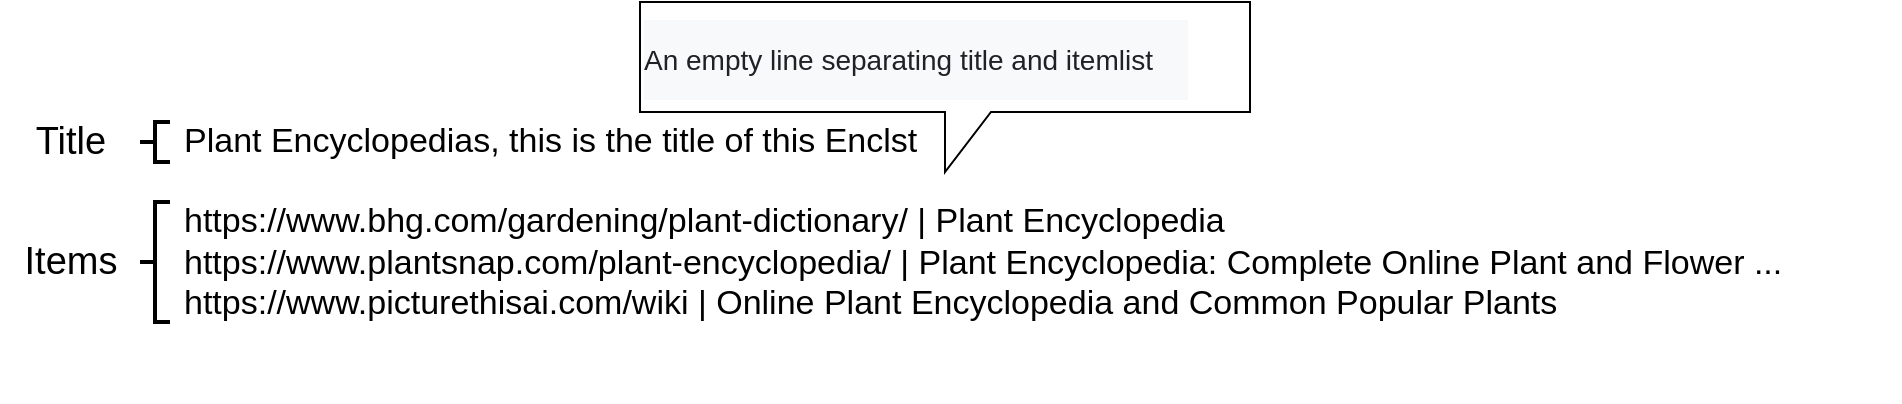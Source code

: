 <mxfile version="24.0.7" type="device">
  <diagram name="ページ1" id="0mRtbUcXiRgQefocvBfH">
    <mxGraphModel dx="976" dy="569" grid="1" gridSize="10" guides="1" tooltips="1" connect="1" arrows="1" fold="1" page="1" pageScale="1" pageWidth="10" pageHeight="10" math="0" shadow="0">
      <root>
        <mxCell id="0" />
        <mxCell id="1" parent="0" />
        <mxCell id="1VkHnEbaeBBj4qfACHqL-1" value="&lt;div style=&quot;font-size: 17px;&quot;&gt;Plant Encyclopedias, this is the title of this Enclst&lt;/div&gt;&lt;div style=&quot;font-size: 17px;&quot;&gt;&lt;br style=&quot;font-size: 17px;&quot;&gt;&lt;/div&gt;&lt;div style=&quot;font-size: 17px;&quot;&gt;https://www.bhg.com/gardening/plant-dictionary/ | Plant Encyclopedia&lt;/div&gt;&lt;div style=&quot;font-size: 17px;&quot;&gt;https://www.plantsnap.com/plant-encyclopedia/ | Plant Encyclopedia: Complete Online Plant and Flower ...&lt;/div&gt;&lt;div style=&quot;font-size: 17px;&quot;&gt;https://www.picturethisai.com/wiki | Online Plant Encyclopedia and Common Popular Plants&lt;/div&gt;" style="text;strokeColor=none;align=left;fillColor=none;html=1;verticalAlign=middle;whiteSpace=wrap;rounded=0;fontSize=17;" vertex="1" parent="1">
          <mxGeometry x="60" y="-70" width="860" height="180" as="geometry" />
        </mxCell>
        <mxCell id="1VkHnEbaeBBj4qfACHqL-6" value="" style="strokeWidth=2;html=1;shape=mxgraph.flowchart.annotation_2;align=left;labelPosition=right;pointerEvents=1;" vertex="1" parent="1">
          <mxGeometry x="40" y="10" width="15" height="60" as="geometry" />
        </mxCell>
        <mxCell id="1VkHnEbaeBBj4qfACHqL-9" value="&lt;font style=&quot;font-size: 19px;&quot;&gt;Items&lt;/font&gt;" style="text;html=1;align=center;verticalAlign=middle;resizable=0;points=[];autosize=1;strokeColor=none;fillColor=none;" vertex="1" parent="1">
          <mxGeometry x="-30" y="20" width="70" height="40" as="geometry" />
        </mxCell>
        <mxCell id="1VkHnEbaeBBj4qfACHqL-10" value="" style="strokeWidth=2;html=1;shape=mxgraph.flowchart.annotation_2;align=left;labelPosition=right;pointerEvents=1;" vertex="1" parent="1">
          <mxGeometry x="40" y="-30" width="15" height="20" as="geometry" />
        </mxCell>
        <mxCell id="1VkHnEbaeBBj4qfACHqL-11" value="&lt;font style=&quot;font-size: 19px;&quot;&gt;Title&lt;/font&gt;" style="text;html=1;align=center;verticalAlign=middle;resizable=0;points=[];autosize=1;strokeColor=none;fillColor=none;" vertex="1" parent="1">
          <mxGeometry x="-25" y="-40" width="60" height="40" as="geometry" />
        </mxCell>
        <mxCell id="1VkHnEbaeBBj4qfACHqL-12" value="&lt;pre style=&quot;unicode-bidi: isolate; line-height: 36px; background-color: rgb(248, 249, 250); border: none; padding: 2px 0.14em 2px 0px; position: relative; margin-top: -2px; margin-bottom: -2px; resize: none; font-family: inherit; overflow: hidden; width: 270px; text-wrap: wrap; overflow-wrap: break-word; color: rgb(32, 33, 36); font-size: 14px;&quot; dir=&quot;ltr&quot; data-ved=&quot;2ahUKEwjf5fT6gPaEAxWepVYBHVNjAq4Q3ewLegQIBRAU&quot; id=&quot;tw-target-text&quot; data-placeholder=&quot;翻訳&quot; class=&quot;tw-data-text tw-text-large tw-ta&quot;&gt;&lt;span style=&quot;font-size: 14px;&quot; lang=&quot;en&quot; class=&quot;Y2IQFc&quot;&gt;&lt;font style=&quot;font-size: 14px;&quot;&gt;An empty line separating title and itemlist&lt;/font&gt;&lt;/span&gt;&lt;/pre&gt;" style="shape=callout;whiteSpace=wrap;html=1;perimeter=calloutPerimeter;align=left;fontSize=14;base=23;" vertex="1" parent="1">
          <mxGeometry x="290" y="-90" width="305" height="85" as="geometry" />
        </mxCell>
      </root>
    </mxGraphModel>
  </diagram>
</mxfile>
